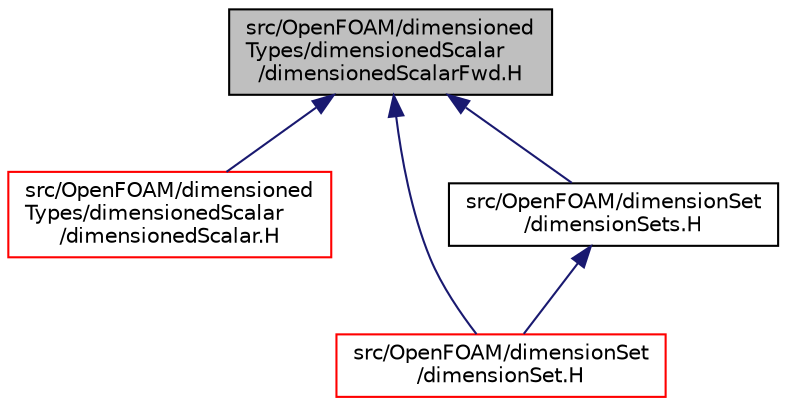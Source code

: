 digraph "src/OpenFOAM/dimensionedTypes/dimensionedScalar/dimensionedScalarFwd.H"
{
  bgcolor="transparent";
  edge [fontname="Helvetica",fontsize="10",labelfontname="Helvetica",labelfontsize="10"];
  node [fontname="Helvetica",fontsize="10",shape=record];
  Node1 [label="src/OpenFOAM/dimensioned\lTypes/dimensionedScalar\l/dimensionedScalarFwd.H",height=0.2,width=0.4,color="black", fillcolor="grey75", style="filled", fontcolor="black"];
  Node1 -> Node2 [dir="back",color="midnightblue",fontsize="10",style="solid",fontname="Helvetica"];
  Node2 [label="src/OpenFOAM/dimensioned\lTypes/dimensionedScalar\l/dimensionedScalar.H",height=0.2,width=0.4,color="red",URL="$a07866.html"];
  Node1 -> Node3 [dir="back",color="midnightblue",fontsize="10",style="solid",fontname="Helvetica"];
  Node3 [label="src/OpenFOAM/dimensionSet\l/dimensionSet.H",height=0.2,width=0.4,color="red",URL="$a07879.html"];
  Node1 -> Node4 [dir="back",color="midnightblue",fontsize="10",style="solid",fontname="Helvetica"];
  Node4 [label="src/OpenFOAM/dimensionSet\l/dimensionSets.H",height=0.2,width=0.4,color="black",URL="$a07882.html",tooltip="Useful dimension sets. "];
  Node4 -> Node3 [dir="back",color="midnightblue",fontsize="10",style="solid",fontname="Helvetica"];
}
